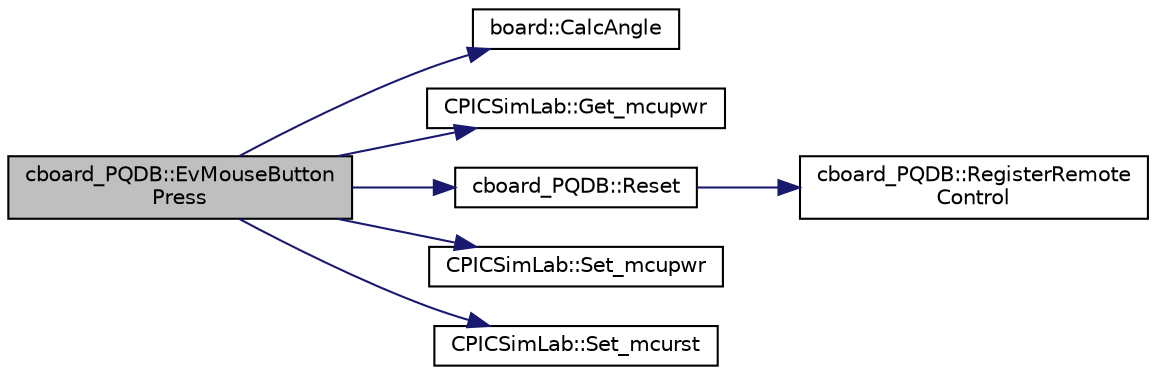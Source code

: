 digraph "cboard_PQDB::EvMouseButtonPress"
{
 // LATEX_PDF_SIZE
  edge [fontname="Helvetica",fontsize="10",labelfontname="Helvetica",labelfontsize="10"];
  node [fontname="Helvetica",fontsize="10",shape=record];
  rankdir="LR";
  Node1 [label="cboard_PQDB::EvMouseButton\lPress",height=0.2,width=0.4,color="black", fillcolor="grey75", style="filled", fontcolor="black",tooltip="Event on the board."];
  Node1 -> Node2 [color="midnightblue",fontsize="10",style="solid",fontname="Helvetica"];
  Node2 [label="board::CalcAngle",height=0.2,width=0.4,color="black", fillcolor="white", style="filled",URL="$classboard.html#ad33f3c379cd910e781572ea1c110f844",tooltip="Calc rotary potentiometer angle."];
  Node1 -> Node3 [color="midnightblue",fontsize="10",style="solid",fontname="Helvetica"];
  Node3 [label="CPICSimLab::Get_mcupwr",height=0.2,width=0.4,color="black", fillcolor="white", style="filled",URL="$class_c_p_i_c_sim_lab.html#aac9970694b88fb7fae9f99fb3d3a5403",tooltip="Return actual power status of microcontroller ON/OFF."];
  Node1 -> Node4 [color="midnightblue",fontsize="10",style="solid",fontname="Helvetica"];
  Node4 [label="cboard_PQDB::Reset",height=0.2,width=0.4,color="black", fillcolor="white", style="filled",URL="$classcboard___p_q_d_b.html#ad223b770a4994fbd3c0c80a9dea6e711",tooltip="Reset board status."];
  Node4 -> Node5 [color="midnightblue",fontsize="10",style="solid",fontname="Helvetica"];
  Node5 [label="cboard_PQDB::RegisterRemote\lControl",height=0.2,width=0.4,color="black", fillcolor="white", style="filled",URL="$classcboard___p_q_d_b.html#a951416b94e7b5ebd298ff859c73f65ae",tooltip="Register remote control variables."];
  Node1 -> Node6 [color="midnightblue",fontsize="10",style="solid",fontname="Helvetica"];
  Node6 [label="CPICSimLab::Set_mcupwr",height=0.2,width=0.4,color="black", fillcolor="white", style="filled",URL="$class_c_p_i_c_sim_lab.html#a3d48a79d4835b85f63ff31b2d30a2c7e",tooltip="Set the power status of microcontroller ON/OFF."];
  Node1 -> Node7 [color="midnightblue",fontsize="10",style="solid",fontname="Helvetica"];
  Node7 [label="CPICSimLab::Set_mcurst",height=0.2,width=0.4,color="black", fillcolor="white", style="filled",URL="$class_c_p_i_c_sim_lab.html#a260bf50fe760fe92583b3546e7053c4d",tooltip="Set mcu rst flag (inform simulator about mcu reset state)"];
}

